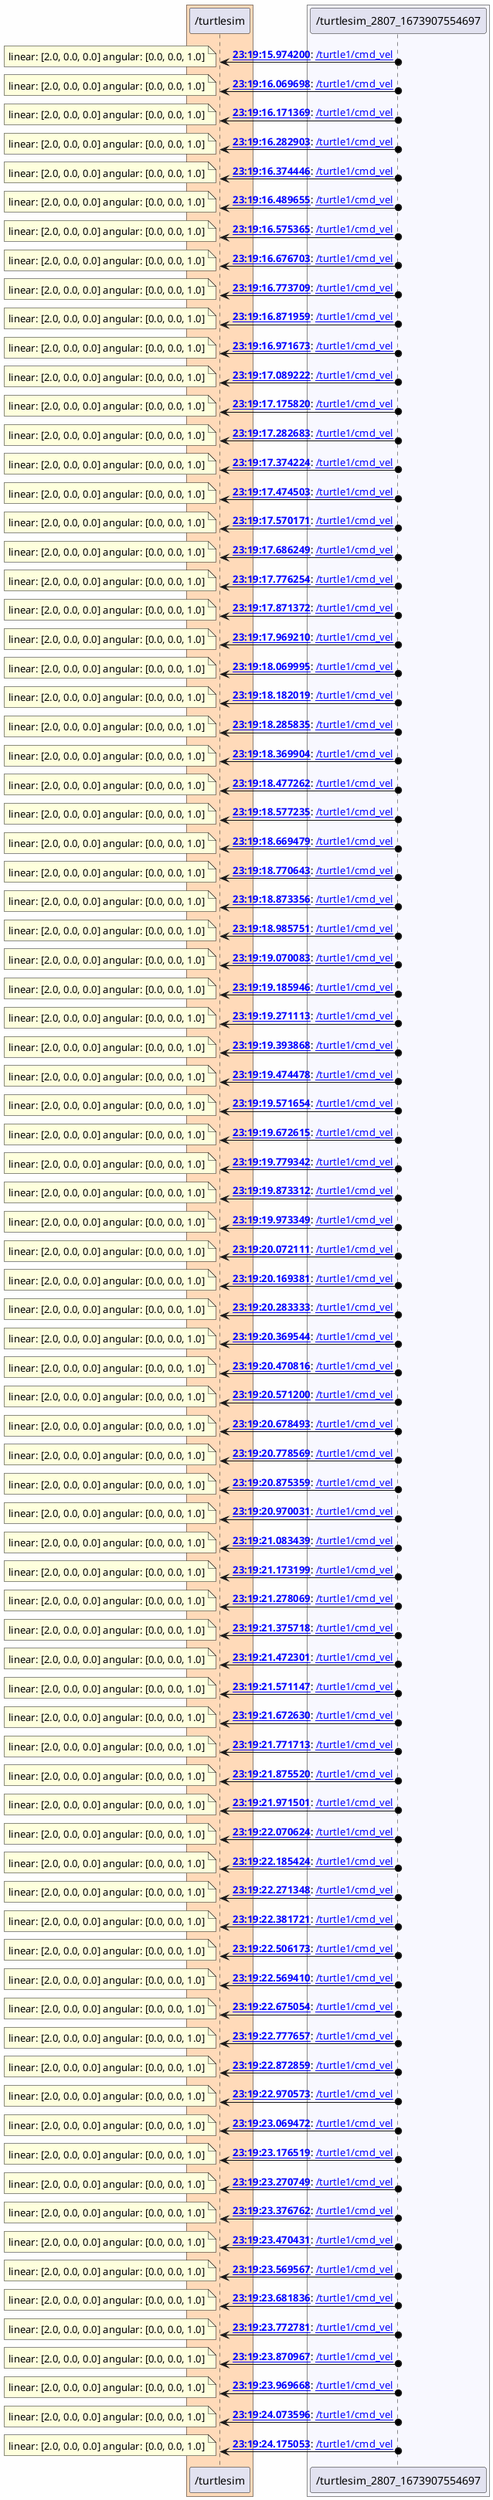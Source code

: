 @startuml

skinparam backgroundColor #FEFEFE

box #PeachPuff
    participant "/turtlesim" as _turtlesim [[_turtlesim.html]]
end box
box #GhostWhite
    participant "/turtlesim_2807_1673907554697" as _turtlesim_2807_1673907554697 [[_turtlesim_2807_1673907554697.html]]
end box

_turtlesim_2807_1673907554697 o-> _turtlesim : **[[../msgs/0000792_msg.html {message data} 23:19:15.974200]]**: [[../topics/_turtle1_cmd_vel.html {topic data} /turtle1/cmd_vel]]
note left
linear: [2.0, 0.0, 0.0] angular: [0.0, 0.0, 1.0]
end note
_turtlesim_2807_1673907554697 o-> _turtlesim : **[[../msgs/0000806_msg.html {message data} 23:19:16.069698]]**: [[../topics/_turtle1_cmd_vel.html {topic data} /turtle1/cmd_vel]]
note left
linear: [2.0, 0.0, 0.0] angular: [0.0, 0.0, 1.0]
end note
_turtlesim_2807_1673907554697 o-> _turtlesim : **[[../msgs/0000823_msg.html {message data} 23:19:16.171369]]**: [[../topics/_turtle1_cmd_vel.html {topic data} /turtle1/cmd_vel]]
note left
linear: [2.0, 0.0, 0.0] angular: [0.0, 0.0, 1.0]
end note
_turtlesim_2807_1673907554697 o-> _turtlesim : **[[../msgs/0000842_msg.html {message data} 23:19:16.282903]]**: [[../topics/_turtle1_cmd_vel.html {topic data} /turtle1/cmd_vel]]
note left
linear: [2.0, 0.0, 0.0] angular: [0.0, 0.0, 1.0]
end note
_turtlesim_2807_1673907554697 o-> _turtlesim : **[[../msgs/0000853_msg.html {message data} 23:19:16.374446]]**: [[../topics/_turtle1_cmd_vel.html {topic data} /turtle1/cmd_vel]]
note left
linear: [2.0, 0.0, 0.0] angular: [0.0, 0.0, 1.0]
end note
_turtlesim_2807_1673907554697 o-> _turtlesim : **[[../msgs/0000868_msg.html {message data} 23:19:16.489655]]**: [[../topics/_turtle1_cmd_vel.html {topic data} /turtle1/cmd_vel]]
note left
linear: [2.0, 0.0, 0.0] angular: [0.0, 0.0, 1.0]
end note
_turtlesim_2807_1673907554697 o-> _turtlesim : **[[../msgs/0000886_msg.html {message data} 23:19:16.575365]]**: [[../topics/_turtle1_cmd_vel.html {topic data} /turtle1/cmd_vel]]
note left
linear: [2.0, 0.0, 0.0] angular: [0.0, 0.0, 1.0]
end note
_turtlesim_2807_1673907554697 o-> _turtlesim : **[[../msgs/0000896_msg.html {message data} 23:19:16.676703]]**: [[../topics/_turtle1_cmd_vel.html {topic data} /turtle1/cmd_vel]]
note left
linear: [2.0, 0.0, 0.0] angular: [0.0, 0.0, 1.0]
end note
_turtlesim_2807_1673907554697 o-> _turtlesim : **[[../msgs/0000912_msg.html {message data} 23:19:16.773709]]**: [[../topics/_turtle1_cmd_vel.html {topic data} /turtle1/cmd_vel]]
note left
linear: [2.0, 0.0, 0.0] angular: [0.0, 0.0, 1.0]
end note
_turtlesim_2807_1673907554697 o-> _turtlesim : **[[../msgs/0000929_msg.html {message data} 23:19:16.871959]]**: [[../topics/_turtle1_cmd_vel.html {topic data} /turtle1/cmd_vel]]
note left
linear: [2.0, 0.0, 0.0] angular: [0.0, 0.0, 1.0]
end note
_turtlesim_2807_1673907554697 o-> _turtlesim : **[[../msgs/0000945_msg.html {message data} 23:19:16.971673]]**: [[../topics/_turtle1_cmd_vel.html {topic data} /turtle1/cmd_vel]]
note left
linear: [2.0, 0.0, 0.0] angular: [0.0, 0.0, 1.0]
end note
_turtlesim_2807_1673907554697 o-> _turtlesim : **[[../msgs/0000963_msg.html {message data} 23:19:17.089222]]**: [[../topics/_turtle1_cmd_vel.html {topic data} /turtle1/cmd_vel]]
note left
linear: [2.0, 0.0, 0.0] angular: [0.0, 0.0, 1.0]
end note
_turtlesim_2807_1673907554697 o-> _turtlesim : **[[../msgs/0000978_msg.html {message data} 23:19:17.175820]]**: [[../topics/_turtle1_cmd_vel.html {topic data} /turtle1/cmd_vel]]
note left
linear: [2.0, 0.0, 0.0] angular: [0.0, 0.0, 1.0]
end note
_turtlesim_2807_1673907554697 o-> _turtlesim : **[[../msgs/0000992_msg.html {message data} 23:19:17.282683]]**: [[../topics/_turtle1_cmd_vel.html {topic data} /turtle1/cmd_vel]]
note left
linear: [2.0, 0.0, 0.0] angular: [0.0, 0.0, 1.0]
end note
_turtlesim_2807_1673907554697 o-> _turtlesim : **[[../msgs/0001009_msg.html {message data} 23:19:17.374224]]**: [[../topics/_turtle1_cmd_vel.html {topic data} /turtle1/cmd_vel]]
note left
linear: [2.0, 0.0, 0.0] angular: [0.0, 0.0, 1.0]
end note
_turtlesim_2807_1673907554697 o-> _turtlesim : **[[../msgs/0001026_msg.html {message data} 23:19:17.474503]]**: [[../topics/_turtle1_cmd_vel.html {topic data} /turtle1/cmd_vel]]
note left
linear: [2.0, 0.0, 0.0] angular: [0.0, 0.0, 1.0]
end note
_turtlesim_2807_1673907554697 o-> _turtlesim : **[[../msgs/0001039_msg.html {message data} 23:19:17.570171]]**: [[../topics/_turtle1_cmd_vel.html {topic data} /turtle1/cmd_vel]]
note left
linear: [2.0, 0.0, 0.0] angular: [0.0, 0.0, 1.0]
end note
_turtlesim_2807_1673907554697 o-> _turtlesim : **[[../msgs/0001057_msg.html {message data} 23:19:17.686249]]**: [[../topics/_turtle1_cmd_vel.html {topic data} /turtle1/cmd_vel]]
note left
linear: [2.0, 0.0, 0.0] angular: [0.0, 0.0, 1.0]
end note
_turtlesim_2807_1673907554697 o-> _turtlesim : **[[../msgs/0001071_msg.html {message data} 23:19:17.776254]]**: [[../topics/_turtle1_cmd_vel.html {topic data} /turtle1/cmd_vel]]
note left
linear: [2.0, 0.0, 0.0] angular: [0.0, 0.0, 1.0]
end note
_turtlesim_2807_1673907554697 o-> _turtlesim : **[[../msgs/0001086_msg.html {message data} 23:19:17.871372]]**: [[../topics/_turtle1_cmd_vel.html {topic data} /turtle1/cmd_vel]]
note left
linear: [2.0, 0.0, 0.0] angular: [0.0, 0.0, 1.0]
end note
_turtlesim_2807_1673907554697 o-> _turtlesim : **[[../msgs/0001101_msg.html {message data} 23:19:17.969210]]**: [[../topics/_turtle1_cmd_vel.html {topic data} /turtle1/cmd_vel]]
note left
linear: [2.0, 0.0, 0.0] angular: [0.0, 0.0, 1.0]
end note
_turtlesim_2807_1673907554697 o-> _turtlesim : **[[../msgs/0001118_msg.html {message data} 23:19:18.069995]]**: [[../topics/_turtle1_cmd_vel.html {topic data} /turtle1/cmd_vel]]
note left
linear: [2.0, 0.0, 0.0] angular: [0.0, 0.0, 1.0]
end note
_turtlesim_2807_1673907554697 o-> _turtlesim : **[[../msgs/0001132_msg.html {message data} 23:19:18.182019]]**: [[../topics/_turtle1_cmd_vel.html {topic data} /turtle1/cmd_vel]]
note left
linear: [2.0, 0.0, 0.0] angular: [0.0, 0.0, 1.0]
end note
_turtlesim_2807_1673907554697 o-> _turtlesim : **[[../msgs/0001151_msg.html {message data} 23:19:18.285835]]**: [[../topics/_turtle1_cmd_vel.html {topic data} /turtle1/cmd_vel]]
note left
linear: [2.0, 0.0, 0.0] angular: [0.0, 0.0, 1.0]
end note
_turtlesim_2807_1673907554697 o-> _turtlesim : **[[../msgs/0001166_msg.html {message data} 23:19:18.369904]]**: [[../topics/_turtle1_cmd_vel.html {topic data} /turtle1/cmd_vel]]
note left
linear: [2.0, 0.0, 0.0] angular: [0.0, 0.0, 1.0]
end note
_turtlesim_2807_1673907554697 o-> _turtlesim : **[[../msgs/0001182_msg.html {message data} 23:19:18.477262]]**: [[../topics/_turtle1_cmd_vel.html {topic data} /turtle1/cmd_vel]]
note left
linear: [2.0, 0.0, 0.0] angular: [0.0, 0.0, 1.0]
end note
_turtlesim_2807_1673907554697 o-> _turtlesim : **[[../msgs/0001195_msg.html {message data} 23:19:18.577235]]**: [[../topics/_turtle1_cmd_vel.html {topic data} /turtle1/cmd_vel]]
note left
linear: [2.0, 0.0, 0.0] angular: [0.0, 0.0, 1.0]
end note
_turtlesim_2807_1673907554697 o-> _turtlesim : **[[../msgs/0001212_msg.html {message data} 23:19:18.669479]]**: [[../topics/_turtle1_cmd_vel.html {topic data} /turtle1/cmd_vel]]
note left
linear: [2.0, 0.0, 0.0] angular: [0.0, 0.0, 1.0]
end note
_turtlesim_2807_1673907554697 o-> _turtlesim : **[[../msgs/0001228_msg.html {message data} 23:19:18.770643]]**: [[../topics/_turtle1_cmd_vel.html {topic data} /turtle1/cmd_vel]]
note left
linear: [2.0, 0.0, 0.0] angular: [0.0, 0.0, 1.0]
end note
_turtlesim_2807_1673907554697 o-> _turtlesim : **[[../msgs/0001243_msg.html {message data} 23:19:18.873356]]**: [[../topics/_turtle1_cmd_vel.html {topic data} /turtle1/cmd_vel]]
note left
linear: [2.0, 0.0, 0.0] angular: [0.0, 0.0, 1.0]
end note
_turtlesim_2807_1673907554697 o-> _turtlesim : **[[../msgs/0001257_msg.html {message data} 23:19:18.985751]]**: [[../topics/_turtle1_cmd_vel.html {topic data} /turtle1/cmd_vel]]
note left
linear: [2.0, 0.0, 0.0] angular: [0.0, 0.0, 1.0]
end note
_turtlesim_2807_1673907554697 o-> _turtlesim : **[[../msgs/0001276_msg.html {message data} 23:19:19.070083]]**: [[../topics/_turtle1_cmd_vel.html {topic data} /turtle1/cmd_vel]]
note left
linear: [2.0, 0.0, 0.0] angular: [0.0, 0.0, 1.0]
end note
_turtlesim_2807_1673907554697 o-> _turtlesim : **[[../msgs/0001290_msg.html {message data} 23:19:19.185946]]**: [[../topics/_turtle1_cmd_vel.html {topic data} /turtle1/cmd_vel]]
note left
linear: [2.0, 0.0, 0.0] angular: [0.0, 0.0, 1.0]
end note
_turtlesim_2807_1673907554697 o-> _turtlesim : **[[../msgs/0001302_msg.html {message data} 23:19:19.271113]]**: [[../topics/_turtle1_cmd_vel.html {topic data} /turtle1/cmd_vel]]
note left
linear: [2.0, 0.0, 0.0] angular: [0.0, 0.0, 1.0]
end note
_turtlesim_2807_1673907554697 o-> _turtlesim : **[[../msgs/0001321_msg.html {message data} 23:19:19.393868]]**: [[../topics/_turtle1_cmd_vel.html {topic data} /turtle1/cmd_vel]]
note left
linear: [2.0, 0.0, 0.0] angular: [0.0, 0.0, 1.0]
end note
_turtlesim_2807_1673907554697 o-> _turtlesim : **[[../msgs/0001332_msg.html {message data} 23:19:19.474478]]**: [[../topics/_turtle1_cmd_vel.html {topic data} /turtle1/cmd_vel]]
note left
linear: [2.0, 0.0, 0.0] angular: [0.0, 0.0, 1.0]
end note
_turtlesim_2807_1673907554697 o-> _turtlesim : **[[../msgs/0001348_msg.html {message data} 23:19:19.571654]]**: [[../topics/_turtle1_cmd_vel.html {topic data} /turtle1/cmd_vel]]
note left
linear: [2.0, 0.0, 0.0] angular: [0.0, 0.0, 1.0]
end note
_turtlesim_2807_1673907554697 o-> _turtlesim : **[[../msgs/0001362_msg.html {message data} 23:19:19.672615]]**: [[../topics/_turtle1_cmd_vel.html {topic data} /turtle1/cmd_vel]]
note left
linear: [2.0, 0.0, 0.0] angular: [0.0, 0.0, 1.0]
end note
_turtlesim_2807_1673907554697 o-> _turtlesim : **[[../msgs/0001382_msg.html {message data} 23:19:19.779342]]**: [[../topics/_turtle1_cmd_vel.html {topic data} /turtle1/cmd_vel]]
note left
linear: [2.0, 0.0, 0.0] angular: [0.0, 0.0, 1.0]
end note
_turtlesim_2807_1673907554697 o-> _turtlesim : **[[../msgs/0001393_msg.html {message data} 23:19:19.873312]]**: [[../topics/_turtle1_cmd_vel.html {topic data} /turtle1/cmd_vel]]
note left
linear: [2.0, 0.0, 0.0] angular: [0.0, 0.0, 1.0]
end note
_turtlesim_2807_1673907554697 o-> _turtlesim : **[[../msgs/0001410_msg.html {message data} 23:19:19.973349]]**: [[../topics/_turtle1_cmd_vel.html {topic data} /turtle1/cmd_vel]]
note left
linear: [2.0, 0.0, 0.0] angular: [0.0, 0.0, 1.0]
end note
_turtlesim_2807_1673907554697 o-> _turtlesim : **[[../msgs/0001428_msg.html {message data} 23:19:20.072111]]**: [[../topics/_turtle1_cmd_vel.html {topic data} /turtle1/cmd_vel]]
note left
linear: [2.0, 0.0, 0.0] angular: [0.0, 0.0, 1.0]
end note
_turtlesim_2807_1673907554697 o-> _turtlesim : **[[../msgs/0001443_msg.html {message data} 23:19:20.169381]]**: [[../topics/_turtle1_cmd_vel.html {topic data} /turtle1/cmd_vel]]
note left
linear: [2.0, 0.0, 0.0] angular: [0.0, 0.0, 1.0]
end note
_turtlesim_2807_1673907554697 o-> _turtlesim : **[[../msgs/0001458_msg.html {message data} 23:19:20.283333]]**: [[../topics/_turtle1_cmd_vel.html {topic data} /turtle1/cmd_vel]]
note left
linear: [2.0, 0.0, 0.0] angular: [0.0, 0.0, 1.0]
end note
_turtlesim_2807_1673907554697 o-> _turtlesim : **[[../msgs/0001476_msg.html {message data} 23:19:20.369544]]**: [[../topics/_turtle1_cmd_vel.html {topic data} /turtle1/cmd_vel]]
note left
linear: [2.0, 0.0, 0.0] angular: [0.0, 0.0, 1.0]
end note
_turtlesim_2807_1673907554697 o-> _turtlesim : **[[../msgs/0001490_msg.html {message data} 23:19:20.470816]]**: [[../topics/_turtle1_cmd_vel.html {topic data} /turtle1/cmd_vel]]
note left
linear: [2.0, 0.0, 0.0] angular: [0.0, 0.0, 1.0]
end note
_turtlesim_2807_1673907554697 o-> _turtlesim : **[[../msgs/0001507_msg.html {message data} 23:19:20.571200]]**: [[../topics/_turtle1_cmd_vel.html {topic data} /turtle1/cmd_vel]]
note left
linear: [2.0, 0.0, 0.0] angular: [0.0, 0.0, 1.0]
end note
_turtlesim_2807_1673907554697 o-> _turtlesim : **[[../msgs/0001522_msg.html {message data} 23:19:20.678493]]**: [[../topics/_turtle1_cmd_vel.html {topic data} /turtle1/cmd_vel]]
note left
linear: [2.0, 0.0, 0.0] angular: [0.0, 0.0, 1.0]
end note
_turtlesim_2807_1673907554697 o-> _turtlesim : **[[../msgs/0001538_msg.html {message data} 23:19:20.778569]]**: [[../topics/_turtle1_cmd_vel.html {topic data} /turtle1/cmd_vel]]
note left
linear: [2.0, 0.0, 0.0] angular: [0.0, 0.0, 1.0]
end note
_turtlesim_2807_1673907554697 o-> _turtlesim : **[[../msgs/0001552_msg.html {message data} 23:19:20.875359]]**: [[../topics/_turtle1_cmd_vel.html {topic data} /turtle1/cmd_vel]]
note left
linear: [2.0, 0.0, 0.0] angular: [0.0, 0.0, 1.0]
end note
_turtlesim_2807_1673907554697 o-> _turtlesim : **[[../msgs/0001568_msg.html {message data} 23:19:20.970031]]**: [[../topics/_turtle1_cmd_vel.html {topic data} /turtle1/cmd_vel]]
note left
linear: [2.0, 0.0, 0.0] angular: [0.0, 0.0, 1.0]
end note
_turtlesim_2807_1673907554697 o-> _turtlesim : **[[../msgs/0001587_msg.html {message data} 23:19:21.083439]]**: [[../topics/_turtle1_cmd_vel.html {topic data} /turtle1/cmd_vel]]
note left
linear: [2.0, 0.0, 0.0] angular: [0.0, 0.0, 1.0]
end note
_turtlesim_2807_1673907554697 o-> _turtlesim : **[[../msgs/0001603_msg.html {message data} 23:19:21.173199]]**: [[../topics/_turtle1_cmd_vel.html {topic data} /turtle1/cmd_vel]]
note left
linear: [2.0, 0.0, 0.0] angular: [0.0, 0.0, 1.0]
end note
_turtlesim_2807_1673907554697 o-> _turtlesim : **[[../msgs/0001619_msg.html {message data} 23:19:21.278069]]**: [[../topics/_turtle1_cmd_vel.html {topic data} /turtle1/cmd_vel]]
note left
linear: [2.0, 0.0, 0.0] angular: [0.0, 0.0, 1.0]
end note
_turtlesim_2807_1673907554697 o-> _turtlesim : **[[../msgs/0001634_msg.html {message data} 23:19:21.375718]]**: [[../topics/_turtle1_cmd_vel.html {topic data} /turtle1/cmd_vel]]
note left
linear: [2.0, 0.0, 0.0] angular: [0.0, 0.0, 1.0]
end note
_turtlesim_2807_1673907554697 o-> _turtlesim : **[[../msgs/0001651_msg.html {message data} 23:19:21.472301]]**: [[../topics/_turtle1_cmd_vel.html {topic data} /turtle1/cmd_vel]]
note left
linear: [2.0, 0.0, 0.0] angular: [0.0, 0.0, 1.0]
end note
_turtlesim_2807_1673907554697 o-> _turtlesim : **[[../msgs/0001667_msg.html {message data} 23:19:21.571147]]**: [[../topics/_turtle1_cmd_vel.html {topic data} /turtle1/cmd_vel]]
note left
linear: [2.0, 0.0, 0.0] angular: [0.0, 0.0, 1.0]
end note
_turtlesim_2807_1673907554697 o-> _turtlesim : **[[../msgs/0001682_msg.html {message data} 23:19:21.672630]]**: [[../topics/_turtle1_cmd_vel.html {topic data} /turtle1/cmd_vel]]
note left
linear: [2.0, 0.0, 0.0] angular: [0.0, 0.0, 1.0]
end note
_turtlesim_2807_1673907554697 o-> _turtlesim : **[[../msgs/0001696_msg.html {message data} 23:19:21.771713]]**: [[../topics/_turtle1_cmd_vel.html {topic data} /turtle1/cmd_vel]]
note left
linear: [2.0, 0.0, 0.0] angular: [0.0, 0.0, 1.0]
end note
_turtlesim_2807_1673907554697 o-> _turtlesim : **[[../msgs/0001710_msg.html {message data} 23:19:21.875520]]**: [[../topics/_turtle1_cmd_vel.html {topic data} /turtle1/cmd_vel]]
note left
linear: [2.0, 0.0, 0.0] angular: [0.0, 0.0, 1.0]
end note
_turtlesim_2807_1673907554697 o-> _turtlesim : **[[../msgs/0001730_msg.html {message data} 23:19:21.971501]]**: [[../topics/_turtle1_cmd_vel.html {topic data} /turtle1/cmd_vel]]
note left
linear: [2.0, 0.0, 0.0] angular: [0.0, 0.0, 1.0]
end note
_turtlesim_2807_1673907554697 o-> _turtlesim : **[[../msgs/0001746_msg.html {message data} 23:19:22.070624]]**: [[../topics/_turtle1_cmd_vel.html {topic data} /turtle1/cmd_vel]]
note left
linear: [2.0, 0.0, 0.0] angular: [0.0, 0.0, 1.0]
end note
_turtlesim_2807_1673907554697 o-> _turtlesim : **[[../msgs/0001763_msg.html {message data} 23:19:22.185424]]**: [[../topics/_turtle1_cmd_vel.html {topic data} /turtle1/cmd_vel]]
note left
linear: [2.0, 0.0, 0.0] angular: [0.0, 0.0, 1.0]
end note
_turtlesim_2807_1673907554697 o-> _turtlesim : **[[../msgs/0001775_msg.html {message data} 23:19:22.271348]]**: [[../topics/_turtle1_cmd_vel.html {topic data} /turtle1/cmd_vel]]
note left
linear: [2.0, 0.0, 0.0] angular: [0.0, 0.0, 1.0]
end note
_turtlesim_2807_1673907554697 o-> _turtlesim : **[[../msgs/0001791_msg.html {message data} 23:19:22.381721]]**: [[../topics/_turtle1_cmd_vel.html {topic data} /turtle1/cmd_vel]]
note left
linear: [2.0, 0.0, 0.0] angular: [0.0, 0.0, 1.0]
end note
_turtlesim_2807_1673907554697 o-> _turtlesim : **[[../msgs/0001810_msg.html {message data} 23:19:22.506173]]**: [[../topics/_turtle1_cmd_vel.html {topic data} /turtle1/cmd_vel]]
note left
linear: [2.0, 0.0, 0.0] angular: [0.0, 0.0, 1.0]
end note
_turtlesim_2807_1673907554697 o-> _turtlesim : **[[../msgs/0001821_msg.html {message data} 23:19:22.569410]]**: [[../topics/_turtle1_cmd_vel.html {topic data} /turtle1/cmd_vel]]
note left
linear: [2.0, 0.0, 0.0] angular: [0.0, 0.0, 1.0]
end note
_turtlesim_2807_1673907554697 o-> _turtlesim : **[[../msgs/0001838_msg.html {message data} 23:19:22.675054]]**: [[../topics/_turtle1_cmd_vel.html {topic data} /turtle1/cmd_vel]]
note left
linear: [2.0, 0.0, 0.0] angular: [0.0, 0.0, 1.0]
end note
_turtlesim_2807_1673907554697 o-> _turtlesim : **[[../msgs/0001853_msg.html {message data} 23:19:22.777657]]**: [[../topics/_turtle1_cmd_vel.html {topic data} /turtle1/cmd_vel]]
note left
linear: [2.0, 0.0, 0.0] angular: [0.0, 0.0, 1.0]
end note
_turtlesim_2807_1673907554697 o-> _turtlesim : **[[../msgs/0001866_msg.html {message data} 23:19:22.872859]]**: [[../topics/_turtle1_cmd_vel.html {topic data} /turtle1/cmd_vel]]
note left
linear: [2.0, 0.0, 0.0] angular: [0.0, 0.0, 1.0]
end note
_turtlesim_2807_1673907554697 o-> _turtlesim : **[[../msgs/0001881_msg.html {message data} 23:19:22.970573]]**: [[../topics/_turtle1_cmd_vel.html {topic data} /turtle1/cmd_vel]]
note left
linear: [2.0, 0.0, 0.0] angular: [0.0, 0.0, 1.0]
end note
_turtlesim_2807_1673907554697 o-> _turtlesim : **[[../msgs/0001898_msg.html {message data} 23:19:23.069472]]**: [[../topics/_turtle1_cmd_vel.html {topic data} /turtle1/cmd_vel]]
note left
linear: [2.0, 0.0, 0.0] angular: [0.0, 0.0, 1.0]
end note
_turtlesim_2807_1673907554697 o-> _turtlesim : **[[../msgs/0001915_msg.html {message data} 23:19:23.176519]]**: [[../topics/_turtle1_cmd_vel.html {topic data} /turtle1/cmd_vel]]
note left
linear: [2.0, 0.0, 0.0] angular: [0.0, 0.0, 1.0]
end note
_turtlesim_2807_1673907554697 o-> _turtlesim : **[[../msgs/0001932_msg.html {message data} 23:19:23.270749]]**: [[../topics/_turtle1_cmd_vel.html {topic data} /turtle1/cmd_vel]]
note left
linear: [2.0, 0.0, 0.0] angular: [0.0, 0.0, 1.0]
end note
_turtlesim_2807_1673907554697 o-> _turtlesim : **[[../msgs/0001947_msg.html {message data} 23:19:23.376762]]**: [[../topics/_turtle1_cmd_vel.html {topic data} /turtle1/cmd_vel]]
note left
linear: [2.0, 0.0, 0.0] angular: [0.0, 0.0, 1.0]
end note
_turtlesim_2807_1673907554697 o-> _turtlesim : **[[../msgs/0001963_msg.html {message data} 23:19:23.470431]]**: [[../topics/_turtle1_cmd_vel.html {topic data} /turtle1/cmd_vel]]
note left
linear: [2.0, 0.0, 0.0] angular: [0.0, 0.0, 1.0]
end note
_turtlesim_2807_1673907554697 o-> _turtlesim : **[[../msgs/0001981_msg.html {message data} 23:19:23.569567]]**: [[../topics/_turtle1_cmd_vel.html {topic data} /turtle1/cmd_vel]]
note left
linear: [2.0, 0.0, 0.0] angular: [0.0, 0.0, 1.0]
end note
_turtlesim_2807_1673907554697 o-> _turtlesim : **[[../msgs/0001995_msg.html {message data} 23:19:23.681836]]**: [[../topics/_turtle1_cmd_vel.html {topic data} /turtle1/cmd_vel]]
note left
linear: [2.0, 0.0, 0.0] angular: [0.0, 0.0, 1.0]
end note
_turtlesim_2807_1673907554697 o-> _turtlesim : **[[../msgs/0002011_msg.html {message data} 23:19:23.772781]]**: [[../topics/_turtle1_cmd_vel.html {topic data} /turtle1/cmd_vel]]
note left
linear: [2.0, 0.0, 0.0] angular: [0.0, 0.0, 1.0]
end note
_turtlesim_2807_1673907554697 o-> _turtlesim : **[[../msgs/0002027_msg.html {message data} 23:19:23.870967]]**: [[../topics/_turtle1_cmd_vel.html {topic data} /turtle1/cmd_vel]]
note left
linear: [2.0, 0.0, 0.0] angular: [0.0, 0.0, 1.0]
end note
_turtlesim_2807_1673907554697 o-> _turtlesim : **[[../msgs/0002042_msg.html {message data} 23:19:23.969668]]**: [[../topics/_turtle1_cmd_vel.html {topic data} /turtle1/cmd_vel]]
note left
linear: [2.0, 0.0, 0.0] angular: [0.0, 0.0, 1.0]
end note
_turtlesim_2807_1673907554697 o-> _turtlesim : **[[../msgs/0002059_msg.html {message data} 23:19:24.073596]]**: [[../topics/_turtle1_cmd_vel.html {topic data} /turtle1/cmd_vel]]
note left
linear: [2.0, 0.0, 0.0] angular: [0.0, 0.0, 1.0]
end note
_turtlesim_2807_1673907554697 o-> _turtlesim : **[[../msgs/0002078_msg.html {message data} 23:19:24.175053]]**: [[../topics/_turtle1_cmd_vel.html {topic data} /turtle1/cmd_vel]]
note left
linear: [2.0, 0.0, 0.0] angular: [0.0, 0.0, 1.0]
end note

@enduml
